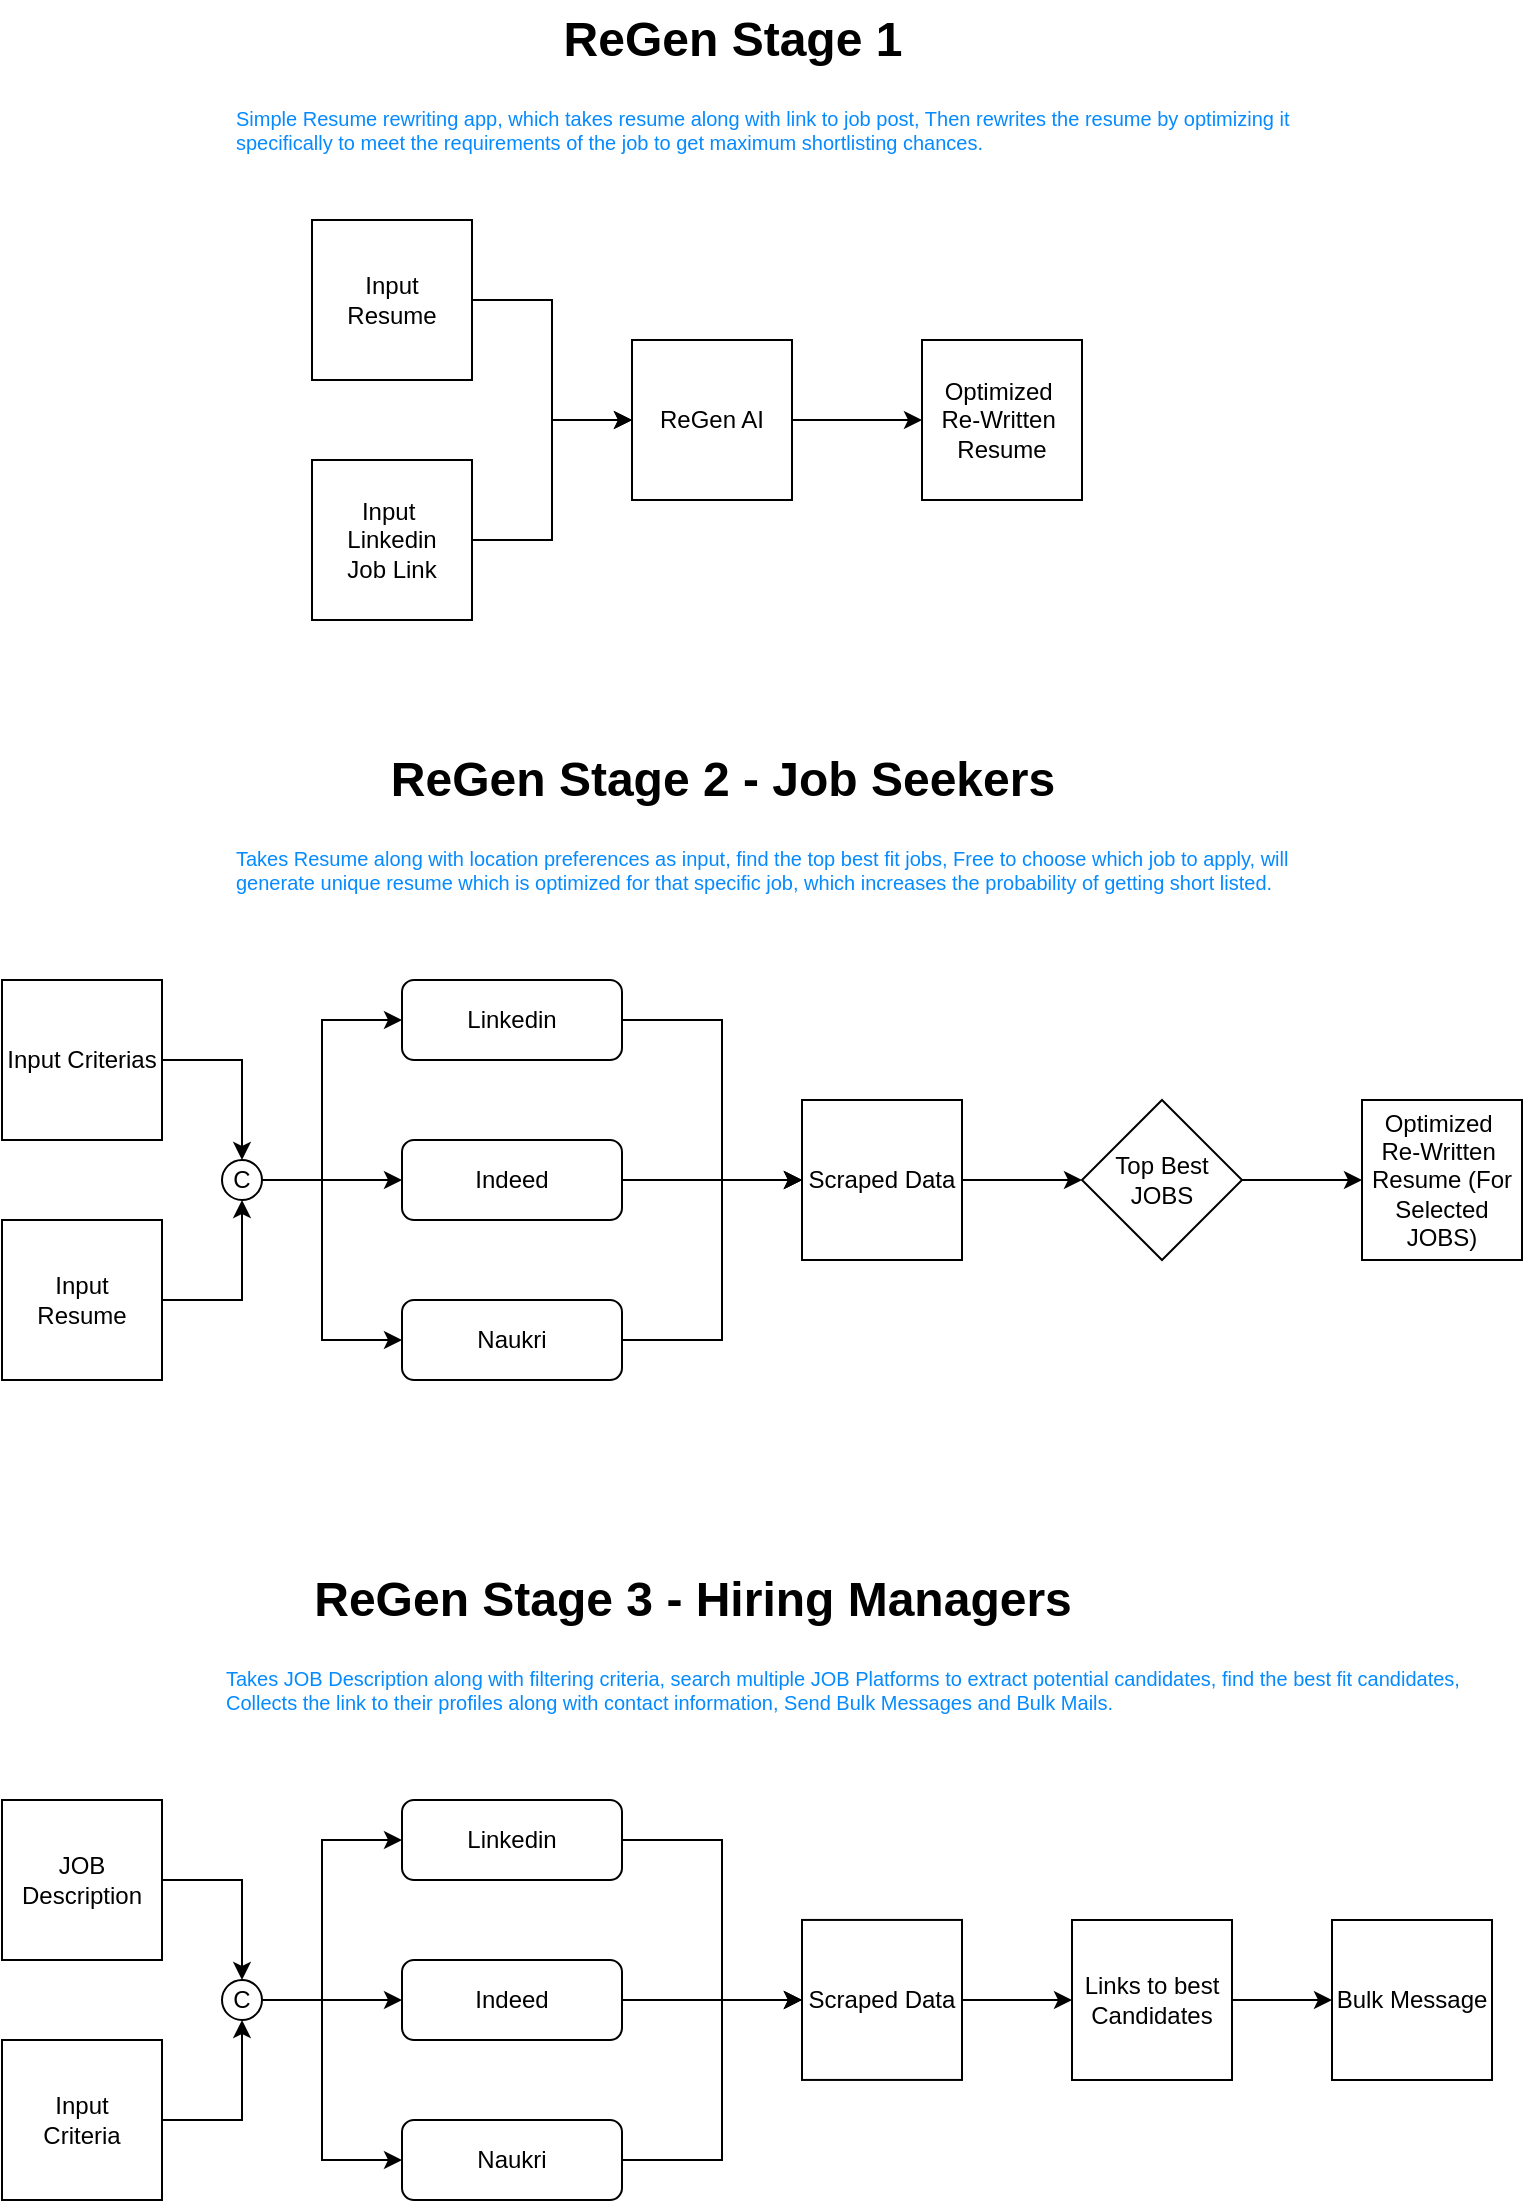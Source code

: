 <mxfile version="23.1.2" type="device">
  <diagram name="Page-1" id="lJ3xX-bCD8JWHBcTt2rG">
    <mxGraphModel dx="1253" dy="711" grid="1" gridSize="10" guides="1" tooltips="1" connect="1" arrows="1" fold="1" page="1" pageScale="1" pageWidth="850" pageHeight="1100" math="0" shadow="0">
      <root>
        <mxCell id="0" />
        <mxCell id="1" parent="0" />
        <mxCell id="6a9c25DvWT7pFZT9xAfh-8" style="edgeStyle=orthogonalEdgeStyle;rounded=0;orthogonalLoop=1;jettySize=auto;html=1;" edge="1" parent="1" source="6a9c25DvWT7pFZT9xAfh-1" target="6a9c25DvWT7pFZT9xAfh-3">
          <mxGeometry relative="1" as="geometry" />
        </mxCell>
        <mxCell id="6a9c25DvWT7pFZT9xAfh-1" value="ReGen AI" style="whiteSpace=wrap;html=1;aspect=fixed;" vertex="1" parent="1">
          <mxGeometry x="360" y="200" width="80" height="80" as="geometry" />
        </mxCell>
        <mxCell id="6a9c25DvWT7pFZT9xAfh-2" value="ReGen Stage 1" style="text;strokeColor=none;fillColor=none;html=1;fontSize=24;fontStyle=1;verticalAlign=middle;align=center;" vertex="1" parent="1">
          <mxGeometry x="360" y="30" width="100" height="40" as="geometry" />
        </mxCell>
        <mxCell id="6a9c25DvWT7pFZT9xAfh-3" value="Optimized&amp;nbsp;&lt;br&gt;Re-Written&amp;nbsp;&lt;br&gt;Resume" style="whiteSpace=wrap;html=1;aspect=fixed;" vertex="1" parent="1">
          <mxGeometry x="505" y="200" width="80" height="80" as="geometry" />
        </mxCell>
        <mxCell id="6a9c25DvWT7pFZT9xAfh-6" style="edgeStyle=orthogonalEdgeStyle;rounded=0;orthogonalLoop=1;jettySize=auto;html=1;" edge="1" parent="1" source="6a9c25DvWT7pFZT9xAfh-4" target="6a9c25DvWT7pFZT9xAfh-1">
          <mxGeometry relative="1" as="geometry">
            <mxPoint x="320" y="310" as="targetPoint" />
            <Array as="points">
              <mxPoint x="320" y="180" />
              <mxPoint x="320" y="240" />
            </Array>
          </mxGeometry>
        </mxCell>
        <mxCell id="6a9c25DvWT7pFZT9xAfh-4" value="Input &lt;br&gt;Resume" style="whiteSpace=wrap;html=1;aspect=fixed;" vertex="1" parent="1">
          <mxGeometry x="200" y="140" width="80" height="80" as="geometry" />
        </mxCell>
        <mxCell id="6a9c25DvWT7pFZT9xAfh-7" style="edgeStyle=orthogonalEdgeStyle;rounded=0;orthogonalLoop=1;jettySize=auto;html=1;entryX=0;entryY=0.5;entryDx=0;entryDy=0;" edge="1" parent="1" source="6a9c25DvWT7pFZT9xAfh-5" target="6a9c25DvWT7pFZT9xAfh-1">
          <mxGeometry relative="1" as="geometry">
            <mxPoint x="320" y="120" as="targetPoint" />
            <Array as="points">
              <mxPoint x="320" y="300" />
              <mxPoint x="320" y="240" />
            </Array>
          </mxGeometry>
        </mxCell>
        <mxCell id="6a9c25DvWT7pFZT9xAfh-5" value="Input&amp;nbsp;&lt;br&gt;Linkedin&lt;br&gt;Job Link" style="whiteSpace=wrap;html=1;aspect=fixed;" vertex="1" parent="1">
          <mxGeometry x="200" y="260" width="80" height="80" as="geometry" />
        </mxCell>
        <mxCell id="6a9c25DvWT7pFZT9xAfh-10" value="ReGen Stage 2 - Job Seekers" style="text;strokeColor=none;fillColor=none;html=1;fontSize=24;fontStyle=1;verticalAlign=middle;align=center;" vertex="1" parent="1">
          <mxGeometry x="355" y="400" width="100" height="40" as="geometry" />
        </mxCell>
        <mxCell id="6a9c25DvWT7pFZT9xAfh-11" value="&lt;font style=&quot;font-weight: normal; font-size: 10px;&quot;&gt;Simple Resume rewriting app, which takes resume along with link to job post, Then rewrites the resume by optimizing it &lt;br style=&quot;font-size: 10px;&quot;&gt;specifically to meet the requirements of the job to get maximum shortlisting chances.&lt;/font&gt;" style="text;strokeColor=none;fillColor=none;html=1;fontSize=10;fontStyle=1;verticalAlign=bottom;align=left;horizontal=1;fontColor=#058AFF;" vertex="1" parent="1">
          <mxGeometry x="160" y="70" width="100" height="40" as="geometry" />
        </mxCell>
        <mxCell id="6a9c25DvWT7pFZT9xAfh-20" style="edgeStyle=orthogonalEdgeStyle;rounded=0;orthogonalLoop=1;jettySize=auto;html=1;entryX=0.5;entryY=1;entryDx=0;entryDy=0;" edge="1" parent="1" source="6a9c25DvWT7pFZT9xAfh-12" target="6a9c25DvWT7pFZT9xAfh-18">
          <mxGeometry relative="1" as="geometry">
            <mxPoint x="215" y="680" as="targetPoint" />
            <Array as="points">
              <mxPoint x="165" y="680" />
            </Array>
          </mxGeometry>
        </mxCell>
        <mxCell id="6a9c25DvWT7pFZT9xAfh-12" value="Input &lt;br&gt;Resume" style="whiteSpace=wrap;html=1;aspect=fixed;" vertex="1" parent="1">
          <mxGeometry x="45" y="640" width="80" height="80" as="geometry" />
        </mxCell>
        <mxCell id="6a9c25DvWT7pFZT9xAfh-19" style="edgeStyle=orthogonalEdgeStyle;rounded=0;orthogonalLoop=1;jettySize=auto;html=1;entryX=0.5;entryY=0;entryDx=0;entryDy=0;" edge="1" parent="1" source="6a9c25DvWT7pFZT9xAfh-14" target="6a9c25DvWT7pFZT9xAfh-18">
          <mxGeometry relative="1" as="geometry">
            <mxPoint x="215" y="560" as="targetPoint" />
            <Array as="points">
              <mxPoint x="165" y="560" />
            </Array>
          </mxGeometry>
        </mxCell>
        <mxCell id="6a9c25DvWT7pFZT9xAfh-14" value="Input Criterias" style="whiteSpace=wrap;html=1;aspect=fixed;" vertex="1" parent="1">
          <mxGeometry x="45" y="520" width="80" height="80" as="geometry" />
        </mxCell>
        <mxCell id="6a9c25DvWT7pFZT9xAfh-26" style="edgeStyle=orthogonalEdgeStyle;rounded=0;orthogonalLoop=1;jettySize=auto;html=1;entryX=0;entryY=0.5;entryDx=0;entryDy=0;" edge="1" parent="1" source="6a9c25DvWT7pFZT9xAfh-15" target="6a9c25DvWT7pFZT9xAfh-25">
          <mxGeometry relative="1" as="geometry">
            <mxPoint x="405" y="620" as="targetPoint" />
            <Array as="points">
              <mxPoint x="405" y="540" />
              <mxPoint x="405" y="620" />
            </Array>
          </mxGeometry>
        </mxCell>
        <mxCell id="6a9c25DvWT7pFZT9xAfh-15" value="Linkedin" style="rounded=1;whiteSpace=wrap;html=1;" vertex="1" parent="1">
          <mxGeometry x="245" y="520" width="110" height="40" as="geometry" />
        </mxCell>
        <mxCell id="6a9c25DvWT7pFZT9xAfh-28" style="edgeStyle=orthogonalEdgeStyle;rounded=0;orthogonalLoop=1;jettySize=auto;html=1;" edge="1" parent="1" source="6a9c25DvWT7pFZT9xAfh-16">
          <mxGeometry relative="1" as="geometry">
            <mxPoint x="445" y="620" as="targetPoint" />
          </mxGeometry>
        </mxCell>
        <mxCell id="6a9c25DvWT7pFZT9xAfh-16" value="Indeed" style="rounded=1;whiteSpace=wrap;html=1;" vertex="1" parent="1">
          <mxGeometry x="245" y="600" width="110" height="40" as="geometry" />
        </mxCell>
        <mxCell id="6a9c25DvWT7pFZT9xAfh-27" style="edgeStyle=orthogonalEdgeStyle;rounded=0;orthogonalLoop=1;jettySize=auto;html=1;entryX=0;entryY=0.5;entryDx=0;entryDy=0;" edge="1" parent="1" source="6a9c25DvWT7pFZT9xAfh-17" target="6a9c25DvWT7pFZT9xAfh-25">
          <mxGeometry relative="1" as="geometry">
            <mxPoint x="405" y="630" as="targetPoint" />
            <Array as="points">
              <mxPoint x="405" y="700" />
              <mxPoint x="405" y="620" />
            </Array>
          </mxGeometry>
        </mxCell>
        <mxCell id="6a9c25DvWT7pFZT9xAfh-17" value="Naukri" style="rounded=1;whiteSpace=wrap;html=1;" vertex="1" parent="1">
          <mxGeometry x="245" y="680" width="110" height="40" as="geometry" />
        </mxCell>
        <mxCell id="6a9c25DvWT7pFZT9xAfh-21" style="edgeStyle=orthogonalEdgeStyle;rounded=0;orthogonalLoop=1;jettySize=auto;html=1;entryX=0;entryY=0.5;entryDx=0;entryDy=0;" edge="1" parent="1" source="6a9c25DvWT7pFZT9xAfh-18" target="6a9c25DvWT7pFZT9xAfh-16">
          <mxGeometry relative="1" as="geometry" />
        </mxCell>
        <mxCell id="6a9c25DvWT7pFZT9xAfh-22" style="edgeStyle=orthogonalEdgeStyle;rounded=0;orthogonalLoop=1;jettySize=auto;html=1;entryX=0;entryY=0.5;entryDx=0;entryDy=0;" edge="1" parent="1" source="6a9c25DvWT7pFZT9xAfh-18" target="6a9c25DvWT7pFZT9xAfh-15">
          <mxGeometry relative="1" as="geometry">
            <mxPoint x="205" y="510.0" as="targetPoint" />
            <Array as="points">
              <mxPoint x="205" y="620" />
              <mxPoint x="205" y="540" />
            </Array>
          </mxGeometry>
        </mxCell>
        <mxCell id="6a9c25DvWT7pFZT9xAfh-23" style="edgeStyle=orthogonalEdgeStyle;rounded=0;orthogonalLoop=1;jettySize=auto;html=1;entryX=0;entryY=0.5;entryDx=0;entryDy=0;" edge="1" parent="1" source="6a9c25DvWT7pFZT9xAfh-18" target="6a9c25DvWT7pFZT9xAfh-17">
          <mxGeometry relative="1" as="geometry">
            <mxPoint x="205" y="740" as="targetPoint" />
            <Array as="points">
              <mxPoint x="205" y="620" />
              <mxPoint x="205" y="700" />
            </Array>
          </mxGeometry>
        </mxCell>
        <mxCell id="6a9c25DvWT7pFZT9xAfh-18" value="C" style="ellipse;whiteSpace=wrap;html=1;aspect=fixed;" vertex="1" parent="1">
          <mxGeometry x="155" y="610" width="20" height="20" as="geometry" />
        </mxCell>
        <mxCell id="6a9c25DvWT7pFZT9xAfh-30" style="edgeStyle=orthogonalEdgeStyle;rounded=0;orthogonalLoop=1;jettySize=auto;html=1;entryX=0;entryY=0.5;entryDx=0;entryDy=0;" edge="1" parent="1" source="6a9c25DvWT7pFZT9xAfh-25" target="6a9c25DvWT7pFZT9xAfh-29">
          <mxGeometry relative="1" as="geometry" />
        </mxCell>
        <mxCell id="6a9c25DvWT7pFZT9xAfh-25" value="Scraped Data" style="whiteSpace=wrap;html=1;aspect=fixed;" vertex="1" parent="1">
          <mxGeometry x="445" y="580" width="80" height="80" as="geometry" />
        </mxCell>
        <mxCell id="6a9c25DvWT7pFZT9xAfh-31" style="edgeStyle=orthogonalEdgeStyle;rounded=0;orthogonalLoop=1;jettySize=auto;html=1;" edge="1" parent="1" source="6a9c25DvWT7pFZT9xAfh-29">
          <mxGeometry relative="1" as="geometry">
            <mxPoint x="725" y="620" as="targetPoint" />
          </mxGeometry>
        </mxCell>
        <mxCell id="6a9c25DvWT7pFZT9xAfh-29" value="Top Best JOBS" style="rhombus;whiteSpace=wrap;html=1;" vertex="1" parent="1">
          <mxGeometry x="585" y="580" width="80" height="80" as="geometry" />
        </mxCell>
        <mxCell id="6a9c25DvWT7pFZT9xAfh-32" value="Optimized&amp;nbsp;&lt;br&gt;Re-Written&amp;nbsp;&lt;br&gt;Resume (For Selected JOBS)" style="whiteSpace=wrap;html=1;aspect=fixed;" vertex="1" parent="1">
          <mxGeometry x="725" y="580" width="80" height="80" as="geometry" />
        </mxCell>
        <mxCell id="6a9c25DvWT7pFZT9xAfh-33" value="&lt;span style=&quot;font-weight: 400;&quot;&gt;Takes Resume along with location preferences as input, find the top best fit jobs, Free to choose which job to apply, will&lt;br&gt;generate unique resume which is optimized for that specific job, which increases the probability of getting short listed.&lt;br&gt;&lt;/span&gt;" style="text;strokeColor=none;fillColor=none;html=1;fontSize=10;fontStyle=1;verticalAlign=bottom;align=left;horizontal=1;fontColor=#058AFF;" vertex="1" parent="1">
          <mxGeometry x="160" y="440" width="100" height="40" as="geometry" />
        </mxCell>
        <mxCell id="6a9c25DvWT7pFZT9xAfh-36" value="ReGen Stage 3 - Hiring Managers" style="text;strokeColor=none;fillColor=none;html=1;fontSize=24;fontStyle=1;verticalAlign=middle;align=center;" vertex="1" parent="1">
          <mxGeometry x="340" y="810" width="100" height="40" as="geometry" />
        </mxCell>
        <mxCell id="6a9c25DvWT7pFZT9xAfh-39" style="edgeStyle=orthogonalEdgeStyle;rounded=0;orthogonalLoop=1;jettySize=auto;html=1;entryX=0.5;entryY=1;entryDx=0;entryDy=0;" edge="1" parent="1" source="6a9c25DvWT7pFZT9xAfh-40" target="6a9c25DvWT7pFZT9xAfh-46">
          <mxGeometry relative="1" as="geometry">
            <mxPoint x="215" y="1090" as="targetPoint" />
            <Array as="points">
              <mxPoint x="165" y="1090" />
            </Array>
          </mxGeometry>
        </mxCell>
        <mxCell id="6a9c25DvWT7pFZT9xAfh-40" value="Input &lt;br&gt;Criteria" style="whiteSpace=wrap;html=1;aspect=fixed;" vertex="1" parent="1">
          <mxGeometry x="45" y="1050" width="80" height="80" as="geometry" />
        </mxCell>
        <mxCell id="6a9c25DvWT7pFZT9xAfh-41" style="edgeStyle=orthogonalEdgeStyle;rounded=0;orthogonalLoop=1;jettySize=auto;html=1;entryX=0.5;entryY=0;entryDx=0;entryDy=0;" edge="1" parent="1" source="6a9c25DvWT7pFZT9xAfh-42" target="6a9c25DvWT7pFZT9xAfh-46">
          <mxGeometry relative="1" as="geometry">
            <mxPoint x="215" y="970" as="targetPoint" />
            <Array as="points">
              <mxPoint x="165" y="970" />
            </Array>
          </mxGeometry>
        </mxCell>
        <mxCell id="6a9c25DvWT7pFZT9xAfh-42" value="JOB Description" style="whiteSpace=wrap;html=1;aspect=fixed;" vertex="1" parent="1">
          <mxGeometry x="45" y="930" width="80" height="80" as="geometry" />
        </mxCell>
        <mxCell id="6a9c25DvWT7pFZT9xAfh-43" style="edgeStyle=orthogonalEdgeStyle;rounded=0;orthogonalLoop=1;jettySize=auto;html=1;entryX=0;entryY=0.5;entryDx=0;entryDy=0;" edge="1" parent="1" source="6a9c25DvWT7pFZT9xAfh-46">
          <mxGeometry relative="1" as="geometry">
            <mxPoint x="245" y="1030" as="targetPoint" />
          </mxGeometry>
        </mxCell>
        <mxCell id="6a9c25DvWT7pFZT9xAfh-44" style="edgeStyle=orthogonalEdgeStyle;rounded=0;orthogonalLoop=1;jettySize=auto;html=1;entryX=0;entryY=0.5;entryDx=0;entryDy=0;" edge="1" parent="1" source="6a9c25DvWT7pFZT9xAfh-46">
          <mxGeometry relative="1" as="geometry">
            <mxPoint x="245" y="950" as="targetPoint" />
            <Array as="points">
              <mxPoint x="205" y="1030" />
              <mxPoint x="205" y="950" />
            </Array>
          </mxGeometry>
        </mxCell>
        <mxCell id="6a9c25DvWT7pFZT9xAfh-45" style="edgeStyle=orthogonalEdgeStyle;rounded=0;orthogonalLoop=1;jettySize=auto;html=1;entryX=0;entryY=0.5;entryDx=0;entryDy=0;" edge="1" parent="1" source="6a9c25DvWT7pFZT9xAfh-46">
          <mxGeometry relative="1" as="geometry">
            <mxPoint x="245" y="1110" as="targetPoint" />
            <Array as="points">
              <mxPoint x="205" y="1030" />
              <mxPoint x="205" y="1110" />
            </Array>
          </mxGeometry>
        </mxCell>
        <mxCell id="6a9c25DvWT7pFZT9xAfh-46" value="C" style="ellipse;whiteSpace=wrap;html=1;aspect=fixed;" vertex="1" parent="1">
          <mxGeometry x="155" y="1020" width="20" height="20" as="geometry" />
        </mxCell>
        <mxCell id="6a9c25DvWT7pFZT9xAfh-47" value="Linkedin" style="rounded=1;whiteSpace=wrap;html=1;" vertex="1" parent="1">
          <mxGeometry x="245" y="930" width="110" height="40" as="geometry" />
        </mxCell>
        <mxCell id="6a9c25DvWT7pFZT9xAfh-48" value="Indeed" style="rounded=1;whiteSpace=wrap;html=1;" vertex="1" parent="1">
          <mxGeometry x="245" y="1010" width="110" height="40" as="geometry" />
        </mxCell>
        <mxCell id="6a9c25DvWT7pFZT9xAfh-49" value="Naukri" style="rounded=1;whiteSpace=wrap;html=1;" vertex="1" parent="1">
          <mxGeometry x="245" y="1090" width="110" height="40" as="geometry" />
        </mxCell>
        <mxCell id="6a9c25DvWT7pFZT9xAfh-56" style="edgeStyle=orthogonalEdgeStyle;rounded=0;orthogonalLoop=1;jettySize=auto;html=1;entryX=0;entryY=0.5;entryDx=0;entryDy=0;" edge="1" parent="1" target="6a9c25DvWT7pFZT9xAfh-59">
          <mxGeometry relative="1" as="geometry">
            <mxPoint x="405" y="1029.97" as="targetPoint" />
            <mxPoint x="355" y="949.97" as="sourcePoint" />
            <Array as="points">
              <mxPoint x="405" y="949.97" />
              <mxPoint x="405" y="1029.97" />
            </Array>
          </mxGeometry>
        </mxCell>
        <mxCell id="6a9c25DvWT7pFZT9xAfh-57" style="edgeStyle=orthogonalEdgeStyle;rounded=0;orthogonalLoop=1;jettySize=auto;html=1;" edge="1" parent="1">
          <mxGeometry relative="1" as="geometry">
            <mxPoint x="445" y="1029.97" as="targetPoint" />
            <mxPoint x="355" y="1029.97" as="sourcePoint" />
          </mxGeometry>
        </mxCell>
        <mxCell id="6a9c25DvWT7pFZT9xAfh-58" style="edgeStyle=orthogonalEdgeStyle;rounded=0;orthogonalLoop=1;jettySize=auto;html=1;entryX=0;entryY=0.5;entryDx=0;entryDy=0;" edge="1" parent="1" target="6a9c25DvWT7pFZT9xAfh-59">
          <mxGeometry relative="1" as="geometry">
            <mxPoint x="405" y="1039.97" as="targetPoint" />
            <mxPoint x="355" y="1109.97" as="sourcePoint" />
            <Array as="points">
              <mxPoint x="405" y="1109.97" />
              <mxPoint x="405" y="1029.97" />
            </Array>
          </mxGeometry>
        </mxCell>
        <mxCell id="6a9c25DvWT7pFZT9xAfh-61" style="edgeStyle=orthogonalEdgeStyle;rounded=0;orthogonalLoop=1;jettySize=auto;html=1;entryX=0;entryY=0.5;entryDx=0;entryDy=0;" edge="1" parent="1" source="6a9c25DvWT7pFZT9xAfh-59" target="6a9c25DvWT7pFZT9xAfh-60">
          <mxGeometry relative="1" as="geometry" />
        </mxCell>
        <mxCell id="6a9c25DvWT7pFZT9xAfh-59" value="Scraped Data" style="whiteSpace=wrap;html=1;aspect=fixed;" vertex="1" parent="1">
          <mxGeometry x="445" y="989.97" width="80" height="80" as="geometry" />
        </mxCell>
        <mxCell id="6a9c25DvWT7pFZT9xAfh-63" style="edgeStyle=orthogonalEdgeStyle;rounded=0;orthogonalLoop=1;jettySize=auto;html=1;entryX=0;entryY=0.5;entryDx=0;entryDy=0;" edge="1" parent="1" source="6a9c25DvWT7pFZT9xAfh-60" target="6a9c25DvWT7pFZT9xAfh-62">
          <mxGeometry relative="1" as="geometry" />
        </mxCell>
        <mxCell id="6a9c25DvWT7pFZT9xAfh-60" value="Links to best Candidates" style="whiteSpace=wrap;html=1;aspect=fixed;" vertex="1" parent="1">
          <mxGeometry x="580" y="990" width="80" height="80" as="geometry" />
        </mxCell>
        <mxCell id="6a9c25DvWT7pFZT9xAfh-62" value="Bulk Message" style="whiteSpace=wrap;html=1;aspect=fixed;" vertex="1" parent="1">
          <mxGeometry x="710" y="990" width="80" height="80" as="geometry" />
        </mxCell>
        <mxCell id="6a9c25DvWT7pFZT9xAfh-64" value="&lt;span style=&quot;font-weight: 400;&quot;&gt;Takes JOB Description along with filtering criteria, search multiple JOB Platforms to extract potential candidates, find the best fit candidates,&lt;br&gt;Collects the link to their profiles along with contact information, Send Bulk Messages and Bulk Mails.&lt;br&gt;&lt;/span&gt;" style="text;strokeColor=none;fillColor=none;html=1;fontSize=10;fontStyle=1;verticalAlign=bottom;align=left;horizontal=1;fontColor=#058AFF;" vertex="1" parent="1">
          <mxGeometry x="155" y="850" width="100" height="40" as="geometry" />
        </mxCell>
      </root>
    </mxGraphModel>
  </diagram>
</mxfile>
